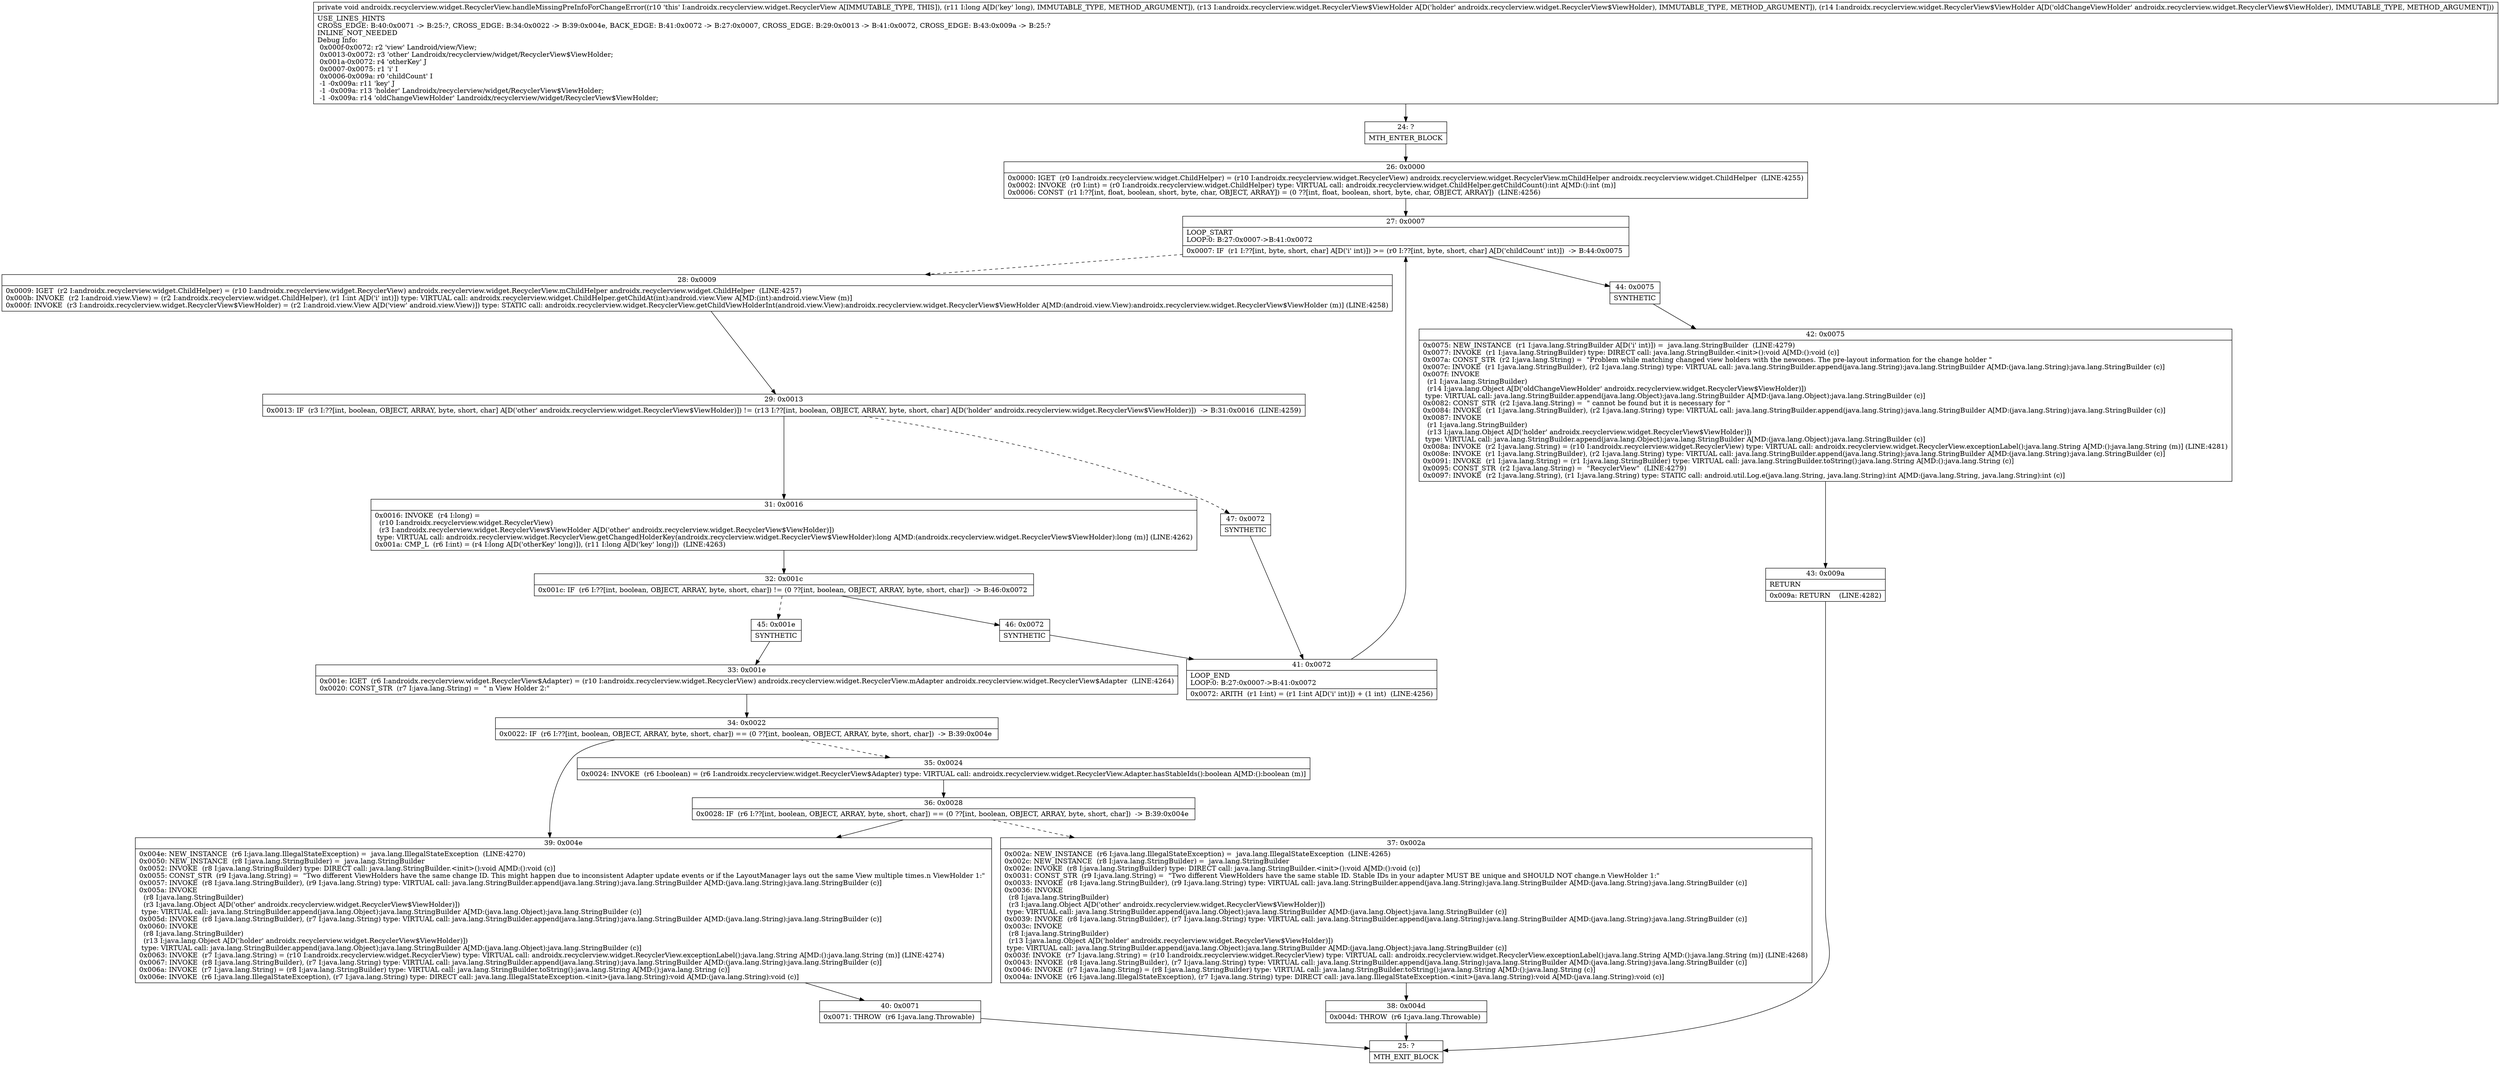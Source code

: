 digraph "CFG forandroidx.recyclerview.widget.RecyclerView.handleMissingPreInfoForChangeError(JLandroidx\/recyclerview\/widget\/RecyclerView$ViewHolder;Landroidx\/recyclerview\/widget\/RecyclerView$ViewHolder;)V" {
Node_24 [shape=record,label="{24\:\ ?|MTH_ENTER_BLOCK\l}"];
Node_26 [shape=record,label="{26\:\ 0x0000|0x0000: IGET  (r0 I:androidx.recyclerview.widget.ChildHelper) = (r10 I:androidx.recyclerview.widget.RecyclerView) androidx.recyclerview.widget.RecyclerView.mChildHelper androidx.recyclerview.widget.ChildHelper  (LINE:4255)\l0x0002: INVOKE  (r0 I:int) = (r0 I:androidx.recyclerview.widget.ChildHelper) type: VIRTUAL call: androidx.recyclerview.widget.ChildHelper.getChildCount():int A[MD:():int (m)]\l0x0006: CONST  (r1 I:??[int, float, boolean, short, byte, char, OBJECT, ARRAY]) = (0 ??[int, float, boolean, short, byte, char, OBJECT, ARRAY])  (LINE:4256)\l}"];
Node_27 [shape=record,label="{27\:\ 0x0007|LOOP_START\lLOOP:0: B:27:0x0007\-\>B:41:0x0072\l|0x0007: IF  (r1 I:??[int, byte, short, char] A[D('i' int)]) \>= (r0 I:??[int, byte, short, char] A[D('childCount' int)])  \-\> B:44:0x0075 \l}"];
Node_28 [shape=record,label="{28\:\ 0x0009|0x0009: IGET  (r2 I:androidx.recyclerview.widget.ChildHelper) = (r10 I:androidx.recyclerview.widget.RecyclerView) androidx.recyclerview.widget.RecyclerView.mChildHelper androidx.recyclerview.widget.ChildHelper  (LINE:4257)\l0x000b: INVOKE  (r2 I:android.view.View) = (r2 I:androidx.recyclerview.widget.ChildHelper), (r1 I:int A[D('i' int)]) type: VIRTUAL call: androidx.recyclerview.widget.ChildHelper.getChildAt(int):android.view.View A[MD:(int):android.view.View (m)]\l0x000f: INVOKE  (r3 I:androidx.recyclerview.widget.RecyclerView$ViewHolder) = (r2 I:android.view.View A[D('view' android.view.View)]) type: STATIC call: androidx.recyclerview.widget.RecyclerView.getChildViewHolderInt(android.view.View):androidx.recyclerview.widget.RecyclerView$ViewHolder A[MD:(android.view.View):androidx.recyclerview.widget.RecyclerView$ViewHolder (m)] (LINE:4258)\l}"];
Node_29 [shape=record,label="{29\:\ 0x0013|0x0013: IF  (r3 I:??[int, boolean, OBJECT, ARRAY, byte, short, char] A[D('other' androidx.recyclerview.widget.RecyclerView$ViewHolder)]) != (r13 I:??[int, boolean, OBJECT, ARRAY, byte, short, char] A[D('holder' androidx.recyclerview.widget.RecyclerView$ViewHolder)])  \-\> B:31:0x0016  (LINE:4259)\l}"];
Node_31 [shape=record,label="{31\:\ 0x0016|0x0016: INVOKE  (r4 I:long) = \l  (r10 I:androidx.recyclerview.widget.RecyclerView)\l  (r3 I:androidx.recyclerview.widget.RecyclerView$ViewHolder A[D('other' androidx.recyclerview.widget.RecyclerView$ViewHolder)])\l type: VIRTUAL call: androidx.recyclerview.widget.RecyclerView.getChangedHolderKey(androidx.recyclerview.widget.RecyclerView$ViewHolder):long A[MD:(androidx.recyclerview.widget.RecyclerView$ViewHolder):long (m)] (LINE:4262)\l0x001a: CMP_L  (r6 I:int) = (r4 I:long A[D('otherKey' long)]), (r11 I:long A[D('key' long)])  (LINE:4263)\l}"];
Node_32 [shape=record,label="{32\:\ 0x001c|0x001c: IF  (r6 I:??[int, boolean, OBJECT, ARRAY, byte, short, char]) != (0 ??[int, boolean, OBJECT, ARRAY, byte, short, char])  \-\> B:46:0x0072 \l}"];
Node_45 [shape=record,label="{45\:\ 0x001e|SYNTHETIC\l}"];
Node_33 [shape=record,label="{33\:\ 0x001e|0x001e: IGET  (r6 I:androidx.recyclerview.widget.RecyclerView$Adapter) = (r10 I:androidx.recyclerview.widget.RecyclerView) androidx.recyclerview.widget.RecyclerView.mAdapter androidx.recyclerview.widget.RecyclerView$Adapter  (LINE:4264)\l0x0020: CONST_STR  (r7 I:java.lang.String) =  \" n View Holder 2:\" \l}"];
Node_34 [shape=record,label="{34\:\ 0x0022|0x0022: IF  (r6 I:??[int, boolean, OBJECT, ARRAY, byte, short, char]) == (0 ??[int, boolean, OBJECT, ARRAY, byte, short, char])  \-\> B:39:0x004e \l}"];
Node_35 [shape=record,label="{35\:\ 0x0024|0x0024: INVOKE  (r6 I:boolean) = (r6 I:androidx.recyclerview.widget.RecyclerView$Adapter) type: VIRTUAL call: androidx.recyclerview.widget.RecyclerView.Adapter.hasStableIds():boolean A[MD:():boolean (m)]\l}"];
Node_36 [shape=record,label="{36\:\ 0x0028|0x0028: IF  (r6 I:??[int, boolean, OBJECT, ARRAY, byte, short, char]) == (0 ??[int, boolean, OBJECT, ARRAY, byte, short, char])  \-\> B:39:0x004e \l}"];
Node_37 [shape=record,label="{37\:\ 0x002a|0x002a: NEW_INSTANCE  (r6 I:java.lang.IllegalStateException) =  java.lang.IllegalStateException  (LINE:4265)\l0x002c: NEW_INSTANCE  (r8 I:java.lang.StringBuilder) =  java.lang.StringBuilder \l0x002e: INVOKE  (r8 I:java.lang.StringBuilder) type: DIRECT call: java.lang.StringBuilder.\<init\>():void A[MD:():void (c)]\l0x0031: CONST_STR  (r9 I:java.lang.String) =  \"Two different ViewHolders have the same stable ID. Stable IDs in your adapter MUST BE unique and SHOULD NOT change.n ViewHolder 1:\" \l0x0033: INVOKE  (r8 I:java.lang.StringBuilder), (r9 I:java.lang.String) type: VIRTUAL call: java.lang.StringBuilder.append(java.lang.String):java.lang.StringBuilder A[MD:(java.lang.String):java.lang.StringBuilder (c)]\l0x0036: INVOKE  \l  (r8 I:java.lang.StringBuilder)\l  (r3 I:java.lang.Object A[D('other' androidx.recyclerview.widget.RecyclerView$ViewHolder)])\l type: VIRTUAL call: java.lang.StringBuilder.append(java.lang.Object):java.lang.StringBuilder A[MD:(java.lang.Object):java.lang.StringBuilder (c)]\l0x0039: INVOKE  (r8 I:java.lang.StringBuilder), (r7 I:java.lang.String) type: VIRTUAL call: java.lang.StringBuilder.append(java.lang.String):java.lang.StringBuilder A[MD:(java.lang.String):java.lang.StringBuilder (c)]\l0x003c: INVOKE  \l  (r8 I:java.lang.StringBuilder)\l  (r13 I:java.lang.Object A[D('holder' androidx.recyclerview.widget.RecyclerView$ViewHolder)])\l type: VIRTUAL call: java.lang.StringBuilder.append(java.lang.Object):java.lang.StringBuilder A[MD:(java.lang.Object):java.lang.StringBuilder (c)]\l0x003f: INVOKE  (r7 I:java.lang.String) = (r10 I:androidx.recyclerview.widget.RecyclerView) type: VIRTUAL call: androidx.recyclerview.widget.RecyclerView.exceptionLabel():java.lang.String A[MD:():java.lang.String (m)] (LINE:4268)\l0x0043: INVOKE  (r8 I:java.lang.StringBuilder), (r7 I:java.lang.String) type: VIRTUAL call: java.lang.StringBuilder.append(java.lang.String):java.lang.StringBuilder A[MD:(java.lang.String):java.lang.StringBuilder (c)]\l0x0046: INVOKE  (r7 I:java.lang.String) = (r8 I:java.lang.StringBuilder) type: VIRTUAL call: java.lang.StringBuilder.toString():java.lang.String A[MD:():java.lang.String (c)]\l0x004a: INVOKE  (r6 I:java.lang.IllegalStateException), (r7 I:java.lang.String) type: DIRECT call: java.lang.IllegalStateException.\<init\>(java.lang.String):void A[MD:(java.lang.String):void (c)]\l}"];
Node_38 [shape=record,label="{38\:\ 0x004d|0x004d: THROW  (r6 I:java.lang.Throwable) \l}"];
Node_25 [shape=record,label="{25\:\ ?|MTH_EXIT_BLOCK\l}"];
Node_39 [shape=record,label="{39\:\ 0x004e|0x004e: NEW_INSTANCE  (r6 I:java.lang.IllegalStateException) =  java.lang.IllegalStateException  (LINE:4270)\l0x0050: NEW_INSTANCE  (r8 I:java.lang.StringBuilder) =  java.lang.StringBuilder \l0x0052: INVOKE  (r8 I:java.lang.StringBuilder) type: DIRECT call: java.lang.StringBuilder.\<init\>():void A[MD:():void (c)]\l0x0055: CONST_STR  (r9 I:java.lang.String) =  \"Two different ViewHolders have the same change ID. This might happen due to inconsistent Adapter update events or if the LayoutManager lays out the same View multiple times.n ViewHolder 1:\" \l0x0057: INVOKE  (r8 I:java.lang.StringBuilder), (r9 I:java.lang.String) type: VIRTUAL call: java.lang.StringBuilder.append(java.lang.String):java.lang.StringBuilder A[MD:(java.lang.String):java.lang.StringBuilder (c)]\l0x005a: INVOKE  \l  (r8 I:java.lang.StringBuilder)\l  (r3 I:java.lang.Object A[D('other' androidx.recyclerview.widget.RecyclerView$ViewHolder)])\l type: VIRTUAL call: java.lang.StringBuilder.append(java.lang.Object):java.lang.StringBuilder A[MD:(java.lang.Object):java.lang.StringBuilder (c)]\l0x005d: INVOKE  (r8 I:java.lang.StringBuilder), (r7 I:java.lang.String) type: VIRTUAL call: java.lang.StringBuilder.append(java.lang.String):java.lang.StringBuilder A[MD:(java.lang.String):java.lang.StringBuilder (c)]\l0x0060: INVOKE  \l  (r8 I:java.lang.StringBuilder)\l  (r13 I:java.lang.Object A[D('holder' androidx.recyclerview.widget.RecyclerView$ViewHolder)])\l type: VIRTUAL call: java.lang.StringBuilder.append(java.lang.Object):java.lang.StringBuilder A[MD:(java.lang.Object):java.lang.StringBuilder (c)]\l0x0063: INVOKE  (r7 I:java.lang.String) = (r10 I:androidx.recyclerview.widget.RecyclerView) type: VIRTUAL call: androidx.recyclerview.widget.RecyclerView.exceptionLabel():java.lang.String A[MD:():java.lang.String (m)] (LINE:4274)\l0x0067: INVOKE  (r8 I:java.lang.StringBuilder), (r7 I:java.lang.String) type: VIRTUAL call: java.lang.StringBuilder.append(java.lang.String):java.lang.StringBuilder A[MD:(java.lang.String):java.lang.StringBuilder (c)]\l0x006a: INVOKE  (r7 I:java.lang.String) = (r8 I:java.lang.StringBuilder) type: VIRTUAL call: java.lang.StringBuilder.toString():java.lang.String A[MD:():java.lang.String (c)]\l0x006e: INVOKE  (r6 I:java.lang.IllegalStateException), (r7 I:java.lang.String) type: DIRECT call: java.lang.IllegalStateException.\<init\>(java.lang.String):void A[MD:(java.lang.String):void (c)]\l}"];
Node_40 [shape=record,label="{40\:\ 0x0071|0x0071: THROW  (r6 I:java.lang.Throwable) \l}"];
Node_46 [shape=record,label="{46\:\ 0x0072|SYNTHETIC\l}"];
Node_41 [shape=record,label="{41\:\ 0x0072|LOOP_END\lLOOP:0: B:27:0x0007\-\>B:41:0x0072\l|0x0072: ARITH  (r1 I:int) = (r1 I:int A[D('i' int)]) + (1 int)  (LINE:4256)\l}"];
Node_47 [shape=record,label="{47\:\ 0x0072|SYNTHETIC\l}"];
Node_44 [shape=record,label="{44\:\ 0x0075|SYNTHETIC\l}"];
Node_42 [shape=record,label="{42\:\ 0x0075|0x0075: NEW_INSTANCE  (r1 I:java.lang.StringBuilder A[D('i' int)]) =  java.lang.StringBuilder  (LINE:4279)\l0x0077: INVOKE  (r1 I:java.lang.StringBuilder) type: DIRECT call: java.lang.StringBuilder.\<init\>():void A[MD:():void (c)]\l0x007a: CONST_STR  (r2 I:java.lang.String) =  \"Problem while matching changed view holders with the newones. The pre\-layout information for the change holder \" \l0x007c: INVOKE  (r1 I:java.lang.StringBuilder), (r2 I:java.lang.String) type: VIRTUAL call: java.lang.StringBuilder.append(java.lang.String):java.lang.StringBuilder A[MD:(java.lang.String):java.lang.StringBuilder (c)]\l0x007f: INVOKE  \l  (r1 I:java.lang.StringBuilder)\l  (r14 I:java.lang.Object A[D('oldChangeViewHolder' androidx.recyclerview.widget.RecyclerView$ViewHolder)])\l type: VIRTUAL call: java.lang.StringBuilder.append(java.lang.Object):java.lang.StringBuilder A[MD:(java.lang.Object):java.lang.StringBuilder (c)]\l0x0082: CONST_STR  (r2 I:java.lang.String) =  \" cannot be found but it is necessary for \" \l0x0084: INVOKE  (r1 I:java.lang.StringBuilder), (r2 I:java.lang.String) type: VIRTUAL call: java.lang.StringBuilder.append(java.lang.String):java.lang.StringBuilder A[MD:(java.lang.String):java.lang.StringBuilder (c)]\l0x0087: INVOKE  \l  (r1 I:java.lang.StringBuilder)\l  (r13 I:java.lang.Object A[D('holder' androidx.recyclerview.widget.RecyclerView$ViewHolder)])\l type: VIRTUAL call: java.lang.StringBuilder.append(java.lang.Object):java.lang.StringBuilder A[MD:(java.lang.Object):java.lang.StringBuilder (c)]\l0x008a: INVOKE  (r2 I:java.lang.String) = (r10 I:androidx.recyclerview.widget.RecyclerView) type: VIRTUAL call: androidx.recyclerview.widget.RecyclerView.exceptionLabel():java.lang.String A[MD:():java.lang.String (m)] (LINE:4281)\l0x008e: INVOKE  (r1 I:java.lang.StringBuilder), (r2 I:java.lang.String) type: VIRTUAL call: java.lang.StringBuilder.append(java.lang.String):java.lang.StringBuilder A[MD:(java.lang.String):java.lang.StringBuilder (c)]\l0x0091: INVOKE  (r1 I:java.lang.String) = (r1 I:java.lang.StringBuilder) type: VIRTUAL call: java.lang.StringBuilder.toString():java.lang.String A[MD:():java.lang.String (c)]\l0x0095: CONST_STR  (r2 I:java.lang.String) =  \"RecyclerView\"  (LINE:4279)\l0x0097: INVOKE  (r2 I:java.lang.String), (r1 I:java.lang.String) type: STATIC call: android.util.Log.e(java.lang.String, java.lang.String):int A[MD:(java.lang.String, java.lang.String):int (c)]\l}"];
Node_43 [shape=record,label="{43\:\ 0x009a|RETURN\l|0x009a: RETURN    (LINE:4282)\l}"];
MethodNode[shape=record,label="{private void androidx.recyclerview.widget.RecyclerView.handleMissingPreInfoForChangeError((r10 'this' I:androidx.recyclerview.widget.RecyclerView A[IMMUTABLE_TYPE, THIS]), (r11 I:long A[D('key' long), IMMUTABLE_TYPE, METHOD_ARGUMENT]), (r13 I:androidx.recyclerview.widget.RecyclerView$ViewHolder A[D('holder' androidx.recyclerview.widget.RecyclerView$ViewHolder), IMMUTABLE_TYPE, METHOD_ARGUMENT]), (r14 I:androidx.recyclerview.widget.RecyclerView$ViewHolder A[D('oldChangeViewHolder' androidx.recyclerview.widget.RecyclerView$ViewHolder), IMMUTABLE_TYPE, METHOD_ARGUMENT]))  | USE_LINES_HINTS\lCROSS_EDGE: B:40:0x0071 \-\> B:25:?, CROSS_EDGE: B:34:0x0022 \-\> B:39:0x004e, BACK_EDGE: B:41:0x0072 \-\> B:27:0x0007, CROSS_EDGE: B:29:0x0013 \-\> B:41:0x0072, CROSS_EDGE: B:43:0x009a \-\> B:25:?\lINLINE_NOT_NEEDED\lDebug Info:\l  0x000f\-0x0072: r2 'view' Landroid\/view\/View;\l  0x0013\-0x0072: r3 'other' Landroidx\/recyclerview\/widget\/RecyclerView$ViewHolder;\l  0x001a\-0x0072: r4 'otherKey' J\l  0x0007\-0x0075: r1 'i' I\l  0x0006\-0x009a: r0 'childCount' I\l  \-1 \-0x009a: r11 'key' J\l  \-1 \-0x009a: r13 'holder' Landroidx\/recyclerview\/widget\/RecyclerView$ViewHolder;\l  \-1 \-0x009a: r14 'oldChangeViewHolder' Landroidx\/recyclerview\/widget\/RecyclerView$ViewHolder;\l}"];
MethodNode -> Node_24;Node_24 -> Node_26;
Node_26 -> Node_27;
Node_27 -> Node_28[style=dashed];
Node_27 -> Node_44;
Node_28 -> Node_29;
Node_29 -> Node_31;
Node_29 -> Node_47[style=dashed];
Node_31 -> Node_32;
Node_32 -> Node_45[style=dashed];
Node_32 -> Node_46;
Node_45 -> Node_33;
Node_33 -> Node_34;
Node_34 -> Node_35[style=dashed];
Node_34 -> Node_39;
Node_35 -> Node_36;
Node_36 -> Node_37[style=dashed];
Node_36 -> Node_39;
Node_37 -> Node_38;
Node_38 -> Node_25;
Node_39 -> Node_40;
Node_40 -> Node_25;
Node_46 -> Node_41;
Node_41 -> Node_27;
Node_47 -> Node_41;
Node_44 -> Node_42;
Node_42 -> Node_43;
Node_43 -> Node_25;
}

